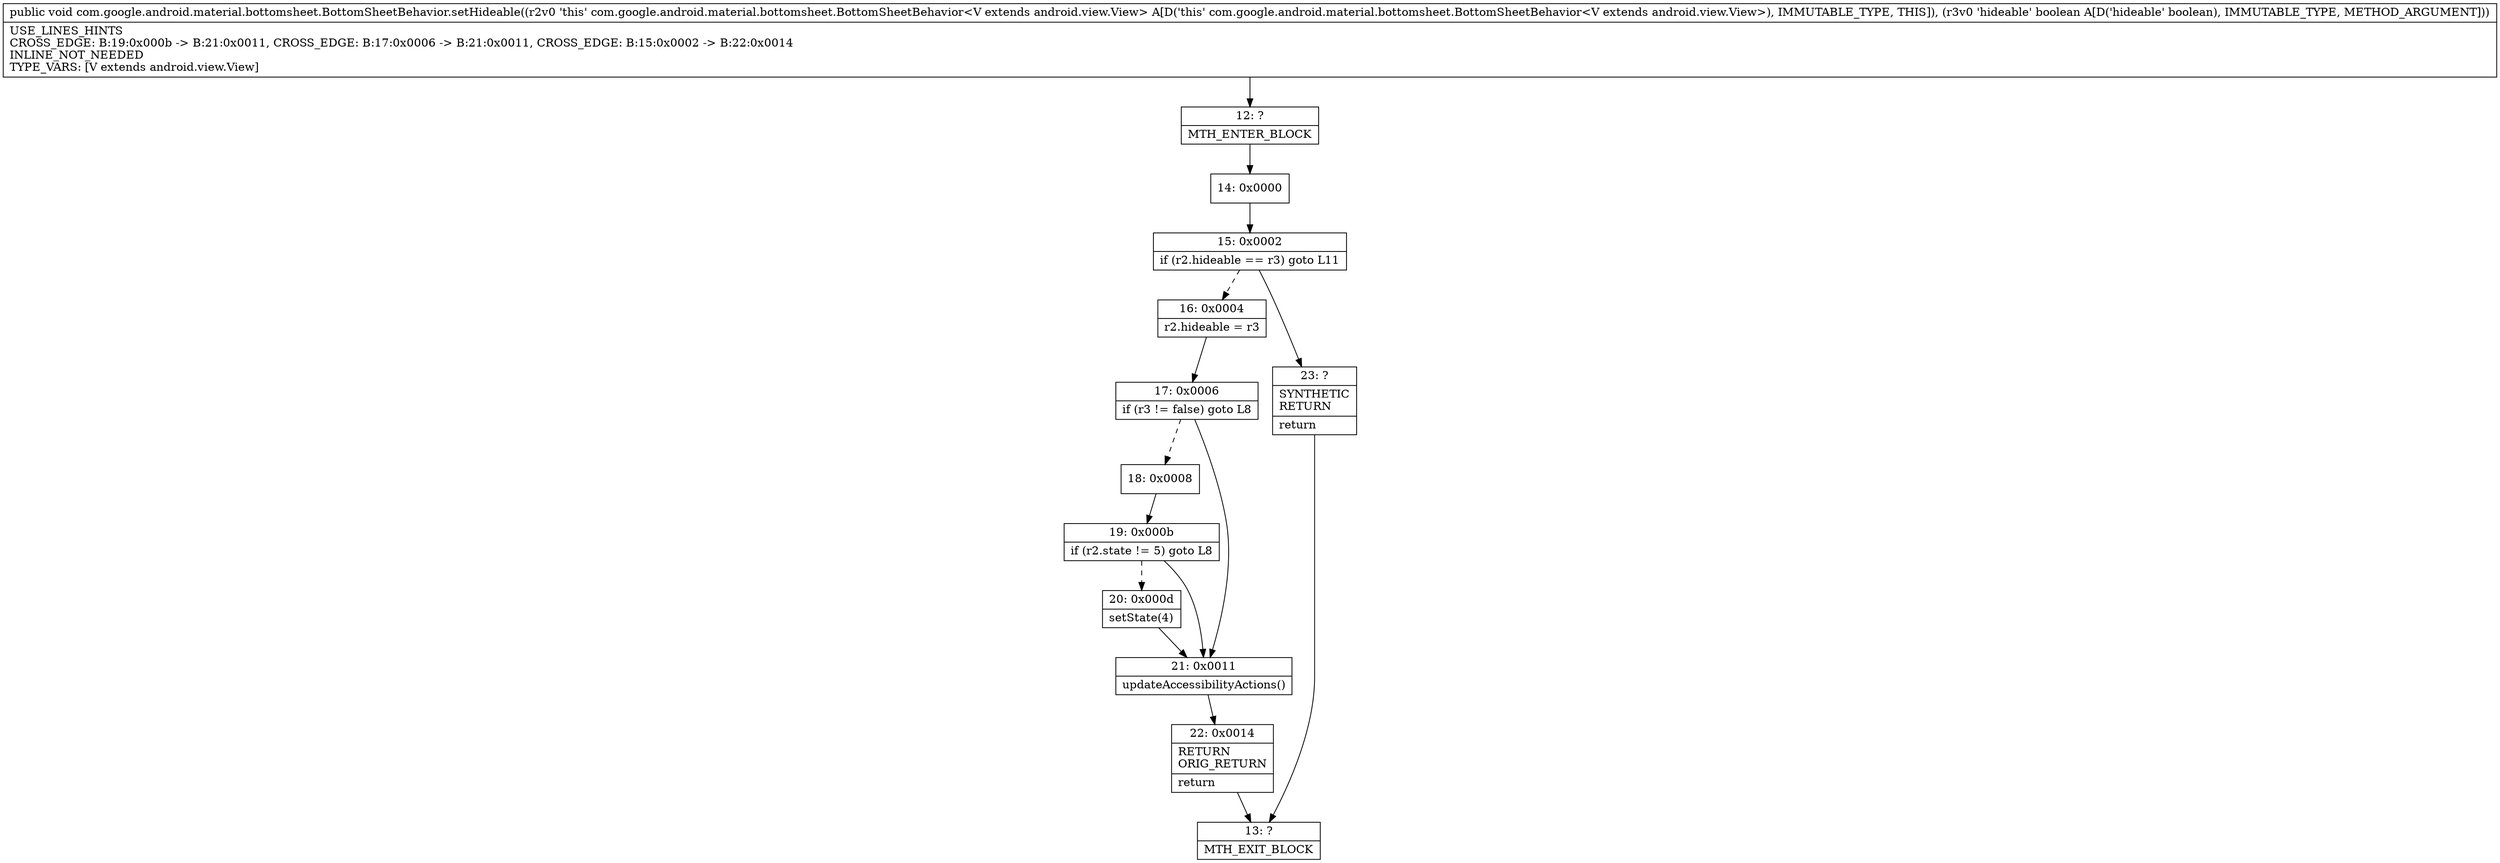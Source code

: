 digraph "CFG forcom.google.android.material.bottomsheet.BottomSheetBehavior.setHideable(Z)V" {
Node_12 [shape=record,label="{12\:\ ?|MTH_ENTER_BLOCK\l}"];
Node_14 [shape=record,label="{14\:\ 0x0000}"];
Node_15 [shape=record,label="{15\:\ 0x0002|if (r2.hideable == r3) goto L11\l}"];
Node_16 [shape=record,label="{16\:\ 0x0004|r2.hideable = r3\l}"];
Node_17 [shape=record,label="{17\:\ 0x0006|if (r3 != false) goto L8\l}"];
Node_18 [shape=record,label="{18\:\ 0x0008}"];
Node_19 [shape=record,label="{19\:\ 0x000b|if (r2.state != 5) goto L8\l}"];
Node_20 [shape=record,label="{20\:\ 0x000d|setState(4)\l}"];
Node_21 [shape=record,label="{21\:\ 0x0011|updateAccessibilityActions()\l}"];
Node_22 [shape=record,label="{22\:\ 0x0014|RETURN\lORIG_RETURN\l|return\l}"];
Node_13 [shape=record,label="{13\:\ ?|MTH_EXIT_BLOCK\l}"];
Node_23 [shape=record,label="{23\:\ ?|SYNTHETIC\lRETURN\l|return\l}"];
MethodNode[shape=record,label="{public void com.google.android.material.bottomsheet.BottomSheetBehavior.setHideable((r2v0 'this' com.google.android.material.bottomsheet.BottomSheetBehavior\<V extends android.view.View\> A[D('this' com.google.android.material.bottomsheet.BottomSheetBehavior\<V extends android.view.View\>), IMMUTABLE_TYPE, THIS]), (r3v0 'hideable' boolean A[D('hideable' boolean), IMMUTABLE_TYPE, METHOD_ARGUMENT]))  | USE_LINES_HINTS\lCROSS_EDGE: B:19:0x000b \-\> B:21:0x0011, CROSS_EDGE: B:17:0x0006 \-\> B:21:0x0011, CROSS_EDGE: B:15:0x0002 \-\> B:22:0x0014\lINLINE_NOT_NEEDED\lTYPE_VARS: [V extends android.view.View]\l}"];
MethodNode -> Node_12;Node_12 -> Node_14;
Node_14 -> Node_15;
Node_15 -> Node_16[style=dashed];
Node_15 -> Node_23;
Node_16 -> Node_17;
Node_17 -> Node_18[style=dashed];
Node_17 -> Node_21;
Node_18 -> Node_19;
Node_19 -> Node_20[style=dashed];
Node_19 -> Node_21;
Node_20 -> Node_21;
Node_21 -> Node_22;
Node_22 -> Node_13;
Node_23 -> Node_13;
}

